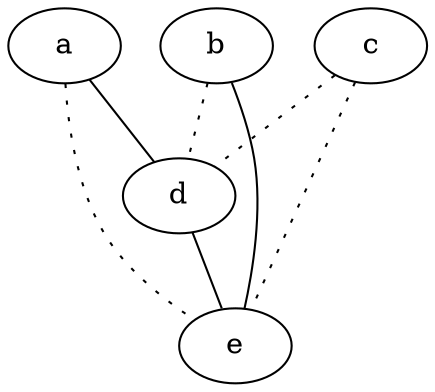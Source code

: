 graph {
a -- d;
a -- e [style=dotted];
b -- d [style=dotted];
b -- e;
c -- d [style=dotted];
c -- e [style=dotted];
d -- e;
}
